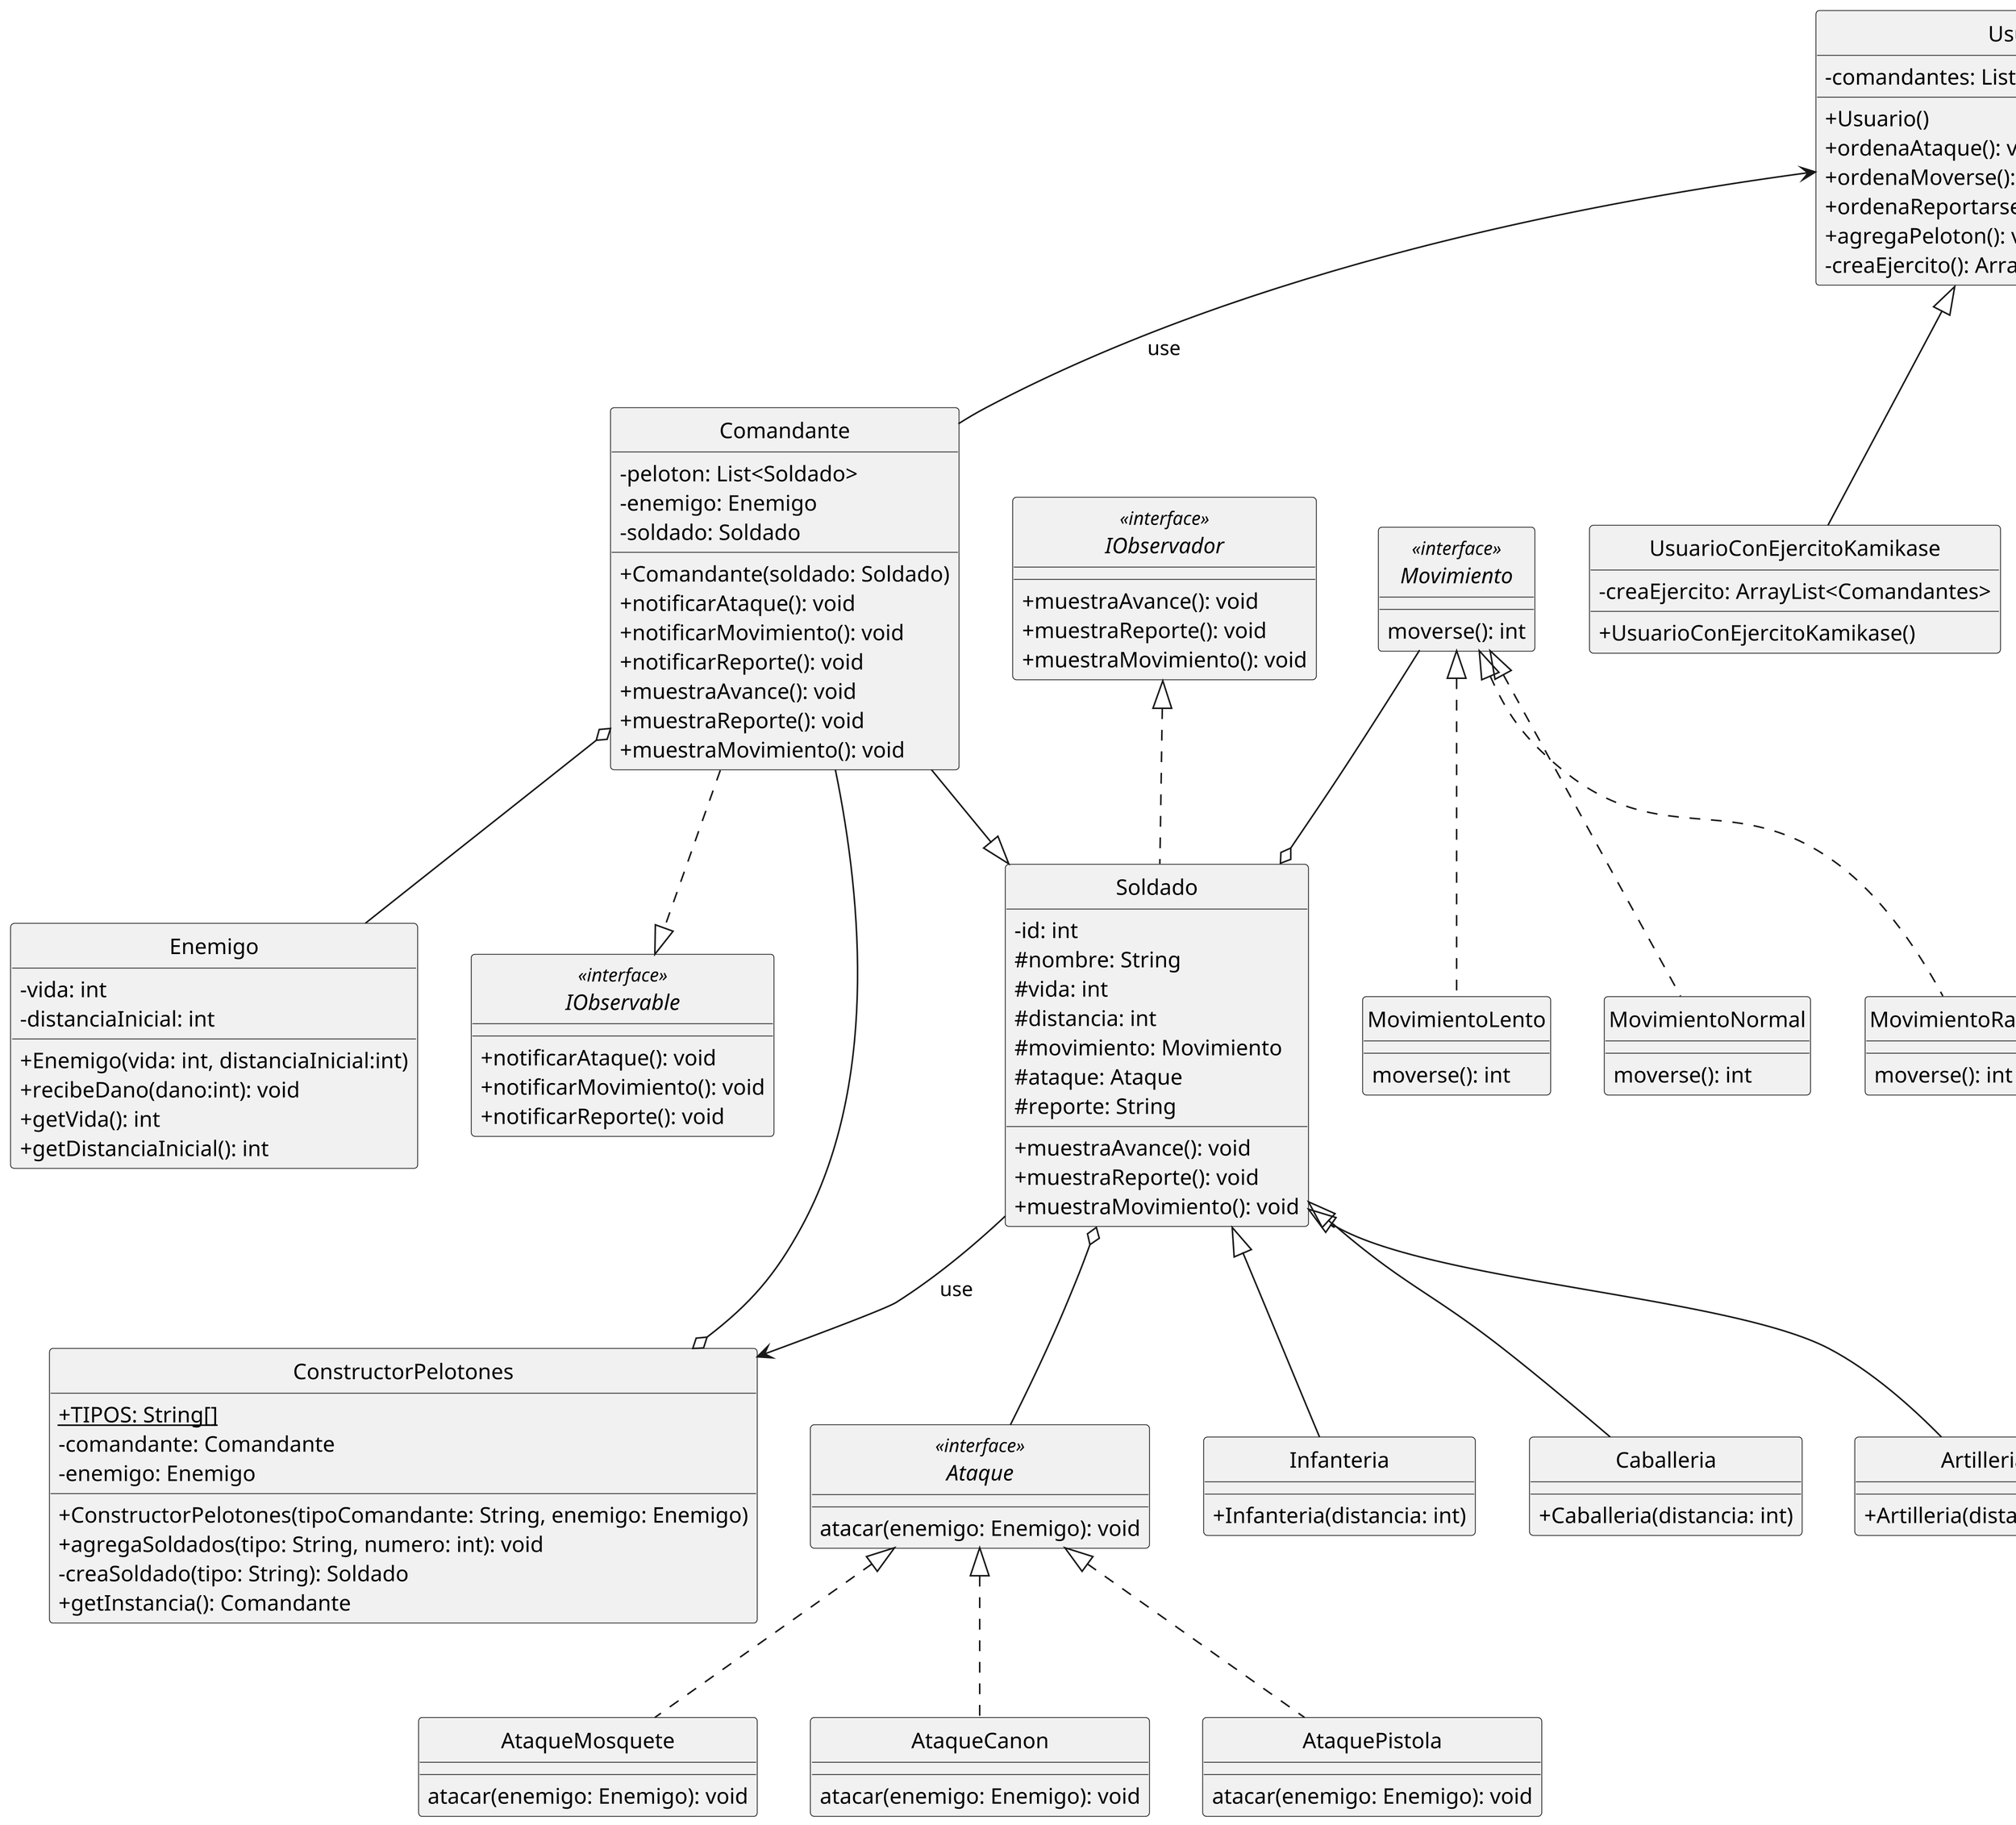 @startuml DiagramaClases
skinparam dpi 300
skinparam classAttributeIconSize 0
hide circle
/'-----Clases y subclases de soldado----'/
class Soldado {
    -id: int
    #nombre: String
    #vida: int
    #distancia: int
    #movimiento: Movimiento
    #ataque: Ataque
    #reporte: String
    /'-----Metodos----'/
    +muestraAvance(): void
    +muestraReporte(): void
    +muestraMovimiento(): void
}

class Infanteria{
    +Infanteria(distancia: int)
}


class Caballeria{
    +Caballeria(distancia: int)
}

class Artilleria{
    +Artilleria(distancia: int)
}

Soldado <|-- Infanteria
Soldado <|-- Caballeria
Soldado <|-- Artilleria

/'-----Strategy Movimiento----'/
interface Movimiento<<interface>>{
    moverse(): int
}

class MovimientoLento{
    moverse(): int
}

class MovimientoNormal{
    moverse(): int
}

class MovimientoRapido{
    moverse(): int
}
Movimiento <|.. MovimientoLento
Movimiento <|.. MovimientoNormal
Movimiento <|.. MovimientoRapido

Movimiento --o Soldado

/'-----Strategy Ataque----'/
interface Ataque<<interface>>{
    atacar(enemigo: Enemigo): void
}

class AtaqueMosquete{
    atacar(enemigo: Enemigo): void
}

class AtaqueCanon{
    atacar(enemigo: Enemigo): void
}

class AtaquePistola{
    atacar(enemigo: Enemigo): void
}

Ataque <|.. AtaqueMosquete
Ataque <|.. AtaqueCanon
Ataque <|.. AtaquePistola

Soldado o-- Ataque

/'-----Comandante----'/

class Comandante{
    -peloton: List<Soldado>
    -enemigo: Enemigo
    -soldado: Soldado
    +Comandante(soldado: Soldado)
    +notificarAtaque(): void
    +notificarMovimiento(): void
    +notificarReporte(): void
    +muestraAvance(): void
    +muestraReporte(): void
    +muestraMovimiento(): void
}

class Enemigo{
    -vida: int
    -distanciaInicial: int
    +Enemigo(vida: int, distanciaInicial:int)
    +recibeDano(dano:int): void
    +getVida(): int
    +getDistanciaInicial(): int
}

interface IObservable<<interface>>{
    +notificarAtaque(): void
    +notificarMovimiento(): void
    +notificarReporte(): void
}

interface IObservador<<interface>>{
    +muestraAvance(): void
    +muestraReporte(): void
    +muestraMovimiento(): void
}

Comandante --|> Soldado
Comandante ..|> IObservable
IObservador <|.. Soldado
Comandante o-- Enemigo

/'-----BuilderPelotones----'/

class ConstructorPelotones{
    +{static} TIPOS: String[]
    -comandante: Comandante
    -enemigo: Enemigo
    +ConstructorPelotones(tipoComandante: String, enemigo: Enemigo)
    +agregaSoldados(tipo: String, numero: int): void
    -creaSoldado(tipo: String): Soldado
    +getInstancia(): Comandante
}

Comandante --o ConstructorPelotones
Soldado -->ConstructorPelotones :use

class Usuario{
    -comandantes: List<Comandantes>
    +Usuario()
    +ordenaAtaque(): void
    +ordenaMoverse(): void
    +ordenaReportarse(): void
    +agregaPeloton(): void
    -creaEjercito(): ArrayList<Comandantes>
}

class UsuarioConEjercitoKamikase{
    +UsuarioConEjercitoKamikase()
    -creaEjercito: ArrayList<Comandantes>
}


class UsuarioConEjercitoExplorador{
    +UsuarioConEjercitoExplorador()
    -creaEjercito: ArrayList<Comandantes>
}

class UsuarioConEjercitoDefault{
    +UsuarioConEjercitoDefault()
    -creaEjercito: ArrayList<Comandantes>
}
Usuario <-- Comandante: use
Usuario <|-- UsuarioConEjercitoKamikase
Usuario <|-- UsuarioConEjercitoExplorador
Usuario <|-- UsuarioConEjercitoDefault
@enduml
